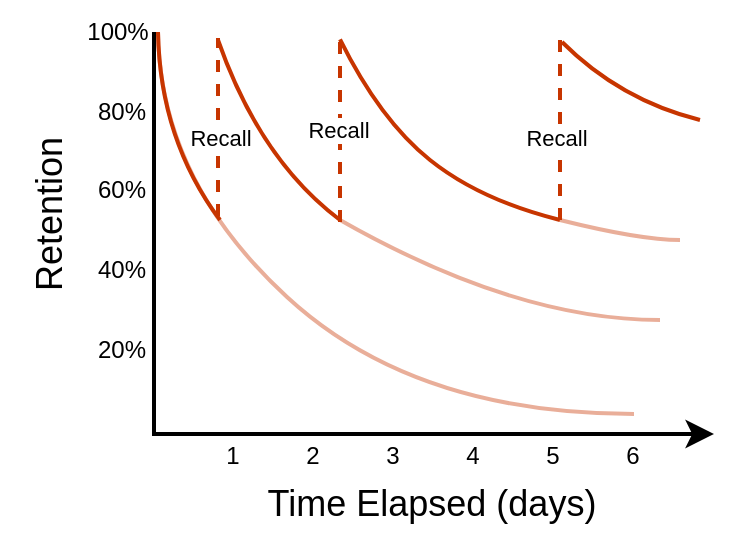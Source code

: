 <mxfile>
    <diagram id="XIPZtrjyiBXyDsU7HRqW" name="Page-1">
        <mxGraphModel dx="857" dy="387" grid="1" gridSize="10" guides="1" tooltips="1" connect="1" arrows="1" fold="1" page="1" pageScale="1" pageWidth="413" pageHeight="291" math="0" shadow="0">
            <root>
                <mxCell id="0"/>
                <mxCell id="1" parent="0"/>
                <mxCell id="37" value="" style="rounded=0;whiteSpace=wrap;html=1;strokeColor=none;movable=0;resizable=0;rotatable=0;deletable=0;editable=0;connectable=0;" parent="1" vertex="1">
                    <mxGeometry x="20" y="10" width="370" height="270" as="geometry"/>
                </mxCell>
                <mxCell id="3" value="" style="endArrow=none;html=1;strokeWidth=2;strokeColor=none;endFill=0;" parent="1" edge="1">
                    <mxGeometry width="50" height="50" relative="1" as="geometry">
                        <mxPoint x="97" y="227" as="sourcePoint"/>
                        <mxPoint x="97" y="27" as="targetPoint"/>
                    </mxGeometry>
                </mxCell>
                <mxCell id="5" value="" style="edgeStyle=segmentEdgeStyle;endArrow=classic;html=1;curved=0;rounded=0;endSize=8;startSize=8;strokeWidth=2;" parent="1" edge="1">
                    <mxGeometry width="50" height="50" relative="1" as="geometry">
                        <mxPoint x="97" y="26" as="sourcePoint"/>
                        <mxPoint x="377" y="227" as="targetPoint"/>
                        <Array as="points">
                            <mxPoint x="97" y="227"/>
                        </Array>
                    </mxGeometry>
                </mxCell>
                <mxCell id="7" value="" style="curved=1;endArrow=none;html=1;strokeWidth=2;fillColor=#fa6800;strokeColor=#C73500;exitX=1;exitY=0.5;exitDx=0;exitDy=0;opacity=40;endFill=0;" parent="1" source="27" edge="1">
                    <mxGeometry width="50" height="50" relative="1" as="geometry">
                        <mxPoint x="107" y="27" as="sourcePoint"/>
                        <mxPoint x="337" y="217" as="targetPoint"/>
                        <Array as="points">
                            <mxPoint x="100" y="100"/>
                            <mxPoint x="227" y="217"/>
                        </Array>
                    </mxGeometry>
                </mxCell>
                <mxCell id="21" value="Retention" style="text;html=1;strokeColor=none;fillColor=none;align=center;verticalAlign=middle;whiteSpace=wrap;rounded=0;direction=east;rotation=-90;fontSize=18;" parent="1" vertex="1">
                    <mxGeometry y="102" width="90" height="30" as="geometry"/>
                </mxCell>
                <mxCell id="22" value="Time Elapsed (days)" style="text;html=1;strokeColor=none;fillColor=none;align=center;verticalAlign=middle;whiteSpace=wrap;rounded=0;direction=east;rotation=0;fontSize=18;" parent="1" vertex="1">
                    <mxGeometry x="106" y="247" width="260" height="30" as="geometry"/>
                </mxCell>
                <mxCell id="23" value="20%" style="text;html=1;strokeColor=none;fillColor=none;align=center;verticalAlign=middle;whiteSpace=wrap;rounded=0;fontSize=12;" parent="1" vertex="1">
                    <mxGeometry x="66" y="173" width="30" height="24" as="geometry"/>
                </mxCell>
                <mxCell id="24" value="40%" style="text;html=1;strokeColor=none;fillColor=none;align=center;verticalAlign=middle;whiteSpace=wrap;rounded=0;fontSize=12;" parent="1" vertex="1">
                    <mxGeometry x="66" y="133" width="30" height="24" as="geometry"/>
                </mxCell>
                <mxCell id="25" value="60%" style="text;html=1;strokeColor=none;fillColor=none;align=center;verticalAlign=middle;whiteSpace=wrap;rounded=0;fontSize=12;" parent="1" vertex="1">
                    <mxGeometry x="66" y="93" width="30" height="24" as="geometry"/>
                </mxCell>
                <mxCell id="26" value="80%" style="text;html=1;strokeColor=none;fillColor=none;align=center;verticalAlign=middle;whiteSpace=wrap;rounded=0;fontSize=12;" parent="1" vertex="1">
                    <mxGeometry x="66" y="54" width="30" height="24" as="geometry"/>
                </mxCell>
                <mxCell id="27" value="100%" style="text;html=1;strokeColor=none;fillColor=none;align=center;verticalAlign=middle;whiteSpace=wrap;rounded=0;fontSize=12;" parent="1" vertex="1">
                    <mxGeometry x="59" y="14" width="40" height="24" as="geometry"/>
                </mxCell>
                <mxCell id="28" value="1" style="text;html=1;strokeColor=none;fillColor=none;align=center;verticalAlign=middle;whiteSpace=wrap;rounded=0;fontSize=12;" parent="1" vertex="1">
                    <mxGeometry x="130" y="228" width="13" height="20" as="geometry"/>
                </mxCell>
                <mxCell id="29" value="2" style="text;html=1;strokeColor=none;fillColor=none;align=center;verticalAlign=middle;whiteSpace=wrap;rounded=0;fontSize=12;" parent="1" vertex="1">
                    <mxGeometry x="170" y="228" width="13" height="20" as="geometry"/>
                </mxCell>
                <mxCell id="30" value="3" style="text;html=1;strokeColor=none;fillColor=none;align=center;verticalAlign=middle;whiteSpace=wrap;rounded=0;fontSize=12;" parent="1" vertex="1">
                    <mxGeometry x="210" y="228" width="13" height="20" as="geometry"/>
                </mxCell>
                <mxCell id="34" value="4" style="text;html=1;strokeColor=none;fillColor=none;align=center;verticalAlign=middle;whiteSpace=wrap;rounded=0;fontSize=12;" parent="1" vertex="1">
                    <mxGeometry x="250" y="228" width="13" height="20" as="geometry"/>
                </mxCell>
                <mxCell id="35" value="5" style="text;html=1;strokeColor=none;fillColor=none;align=center;verticalAlign=middle;whiteSpace=wrap;rounded=0;fontSize=12;" parent="1" vertex="1">
                    <mxGeometry x="290" y="228" width="13" height="20" as="geometry"/>
                </mxCell>
                <mxCell id="36" value="6" style="text;html=1;strokeColor=none;fillColor=none;align=center;verticalAlign=middle;whiteSpace=wrap;rounded=0;fontSize=12;" parent="1" vertex="1">
                    <mxGeometry x="330" y="228" width="13" height="20" as="geometry"/>
                </mxCell>
                <mxCell id="38" value="" style="curved=1;endArrow=none;html=1;strokeWidth=2;fillColor=#fa6800;strokeColor=#C73500;endFill=0;opacity=40;" edge="1" parent="1">
                    <mxGeometry width="50" height="50" relative="1" as="geometry">
                        <mxPoint x="190" y="120" as="sourcePoint"/>
                        <mxPoint x="350" y="170" as="targetPoint"/>
                        <Array as="points">
                            <mxPoint x="278" y="170"/>
                        </Array>
                    </mxGeometry>
                </mxCell>
                <mxCell id="39" value="" style="curved=1;endArrow=none;html=1;strokeWidth=2;fillColor=#fa6800;strokeColor=#C73500;startArrow=none;startFill=0;opacity=40;endFill=0;" edge="1" parent="1">
                    <mxGeometry width="50" height="50" relative="1" as="geometry">
                        <mxPoint x="300" y="120" as="sourcePoint"/>
                        <mxPoint x="360" y="130" as="targetPoint"/>
                        <Array as="points">
                            <mxPoint x="340" y="130"/>
                        </Array>
                    </mxGeometry>
                </mxCell>
                <mxCell id="40" value="" style="curved=1;endArrow=none;html=1;strokeWidth=2;fillColor=#fa6800;strokeColor=#C73500;exitX=1;exitY=0.5;exitDx=0;exitDy=0;endFill=0;" edge="1" parent="1">
                    <mxGeometry width="50" height="50" relative="1" as="geometry">
                        <mxPoint x="301" y="31.0" as="sourcePoint"/>
                        <mxPoint x="370" y="70" as="targetPoint"/>
                        <Array as="points">
                            <mxPoint x="330" y="60"/>
                        </Array>
                    </mxGeometry>
                </mxCell>
                <mxCell id="41" value="" style="curved=1;endArrow=none;html=1;strokeWidth=2;fillColor=#fa6800;strokeColor=#C73500;endFill=0;startArrow=none;startFill=0;exitX=1;exitY=0.5;exitDx=0;exitDy=0;" edge="1" parent="1" source="27">
                    <mxGeometry width="50" height="50" relative="1" as="geometry">
                        <mxPoint x="100" y="30" as="sourcePoint"/>
                        <mxPoint x="130" y="120" as="targetPoint"/>
                        <Array as="points">
                            <mxPoint x="100" y="80"/>
                        </Array>
                    </mxGeometry>
                </mxCell>
                <mxCell id="44" value="" style="endArrow=none;dashed=1;html=1;fillColor=#fa6800;strokeColor=#C73500;strokeWidth=2;" edge="1" parent="1">
                    <mxGeometry width="50" height="50" relative="1" as="geometry">
                        <mxPoint x="129" y="118" as="sourcePoint"/>
                        <mxPoint x="129" y="29" as="targetPoint"/>
                    </mxGeometry>
                </mxCell>
                <mxCell id="52" value="Recall" style="edgeLabel;html=1;align=center;verticalAlign=middle;resizable=0;points=[];fontSize=11;" vertex="1" connectable="0" parent="44">
                    <mxGeometry x="-0.109" y="-1" relative="1" as="geometry">
                        <mxPoint as="offset"/>
                    </mxGeometry>
                </mxCell>
                <mxCell id="45" value="" style="curved=1;endArrow=none;html=1;strokeWidth=2;fillColor=#fa6800;strokeColor=#C73500;endFill=0;startArrow=none;startFill=0;" edge="1" parent="1">
                    <mxGeometry width="50" height="50" relative="1" as="geometry">
                        <mxPoint x="129" y="30" as="sourcePoint"/>
                        <mxPoint x="190" y="120" as="targetPoint"/>
                        <Array as="points">
                            <mxPoint x="150" y="90"/>
                        </Array>
                    </mxGeometry>
                </mxCell>
                <mxCell id="46" value="" style="endArrow=none;dashed=1;html=1;fillColor=#fa6800;strokeColor=#C73500;strokeWidth=2;" edge="1" parent="1">
                    <mxGeometry width="50" height="50" relative="1" as="geometry">
                        <mxPoint x="190" y="121" as="sourcePoint"/>
                        <mxPoint x="190" y="30" as="targetPoint"/>
                    </mxGeometry>
                </mxCell>
                <mxCell id="53" value="Recall" style="edgeLabel;html=1;align=center;verticalAlign=middle;resizable=0;points=[];fontSize=11;" vertex="1" connectable="0" parent="46">
                    <mxGeometry x="0.007" y="1" relative="1" as="geometry">
                        <mxPoint as="offset"/>
                    </mxGeometry>
                </mxCell>
                <mxCell id="47" value="" style="endArrow=none;dashed=1;html=1;fillColor=#fa6800;strokeColor=#C73500;strokeWidth=2;" edge="1" parent="1">
                    <mxGeometry width="50" height="50" relative="1" as="geometry">
                        <mxPoint x="300" y="120" as="sourcePoint"/>
                        <mxPoint x="300" y="30" as="targetPoint"/>
                    </mxGeometry>
                </mxCell>
                <mxCell id="54" value="Recall" style="edgeLabel;html=1;align=center;verticalAlign=middle;resizable=0;points=[];fontSize=11;" vertex="1" connectable="0" parent="47">
                    <mxGeometry x="-0.088" y="2" relative="1" as="geometry">
                        <mxPoint as="offset"/>
                    </mxGeometry>
                </mxCell>
                <mxCell id="48" value="" style="curved=1;endArrow=none;html=1;strokeWidth=2;fillColor=#fa6800;strokeColor=#C73500;exitX=1;exitY=0.5;exitDx=0;exitDy=0;startArrow=none;startFill=0;endFill=0;" edge="1" parent="1">
                    <mxGeometry width="50" height="50" relative="1" as="geometry">
                        <mxPoint x="190" y="29.68" as="sourcePoint"/>
                        <mxPoint x="300" y="120" as="targetPoint"/>
                        <Array as="points">
                            <mxPoint x="210" y="70"/>
                            <mxPoint x="260" y="110"/>
                        </Array>
                    </mxGeometry>
                </mxCell>
            </root>
        </mxGraphModel>
    </diagram>
</mxfile>